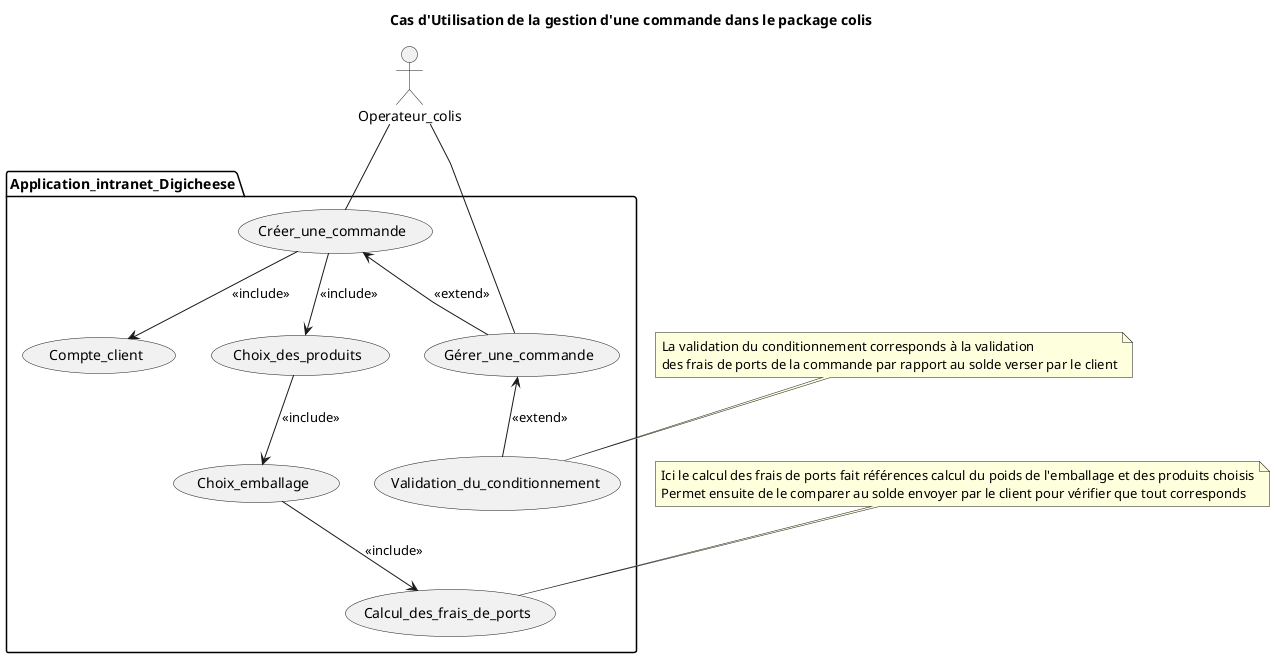 @startuml Cas_utilisation_colis
'left to right direction
skinparam linetype polyline

actor Operateur_colis

package Application_intranet_Digicheese {
    usecase Compte_client

    usecase Créer_une_commande
    usecase Gérer_une_commande

    usecase Choix_des_produits
    usecase Choix_emballage

    usecase Calcul_des_frais_de_ports
    usecase Validation_du_conditionnement
}

Operateur_colis -- Créer_une_commande
Operateur_colis -- Gérer_une_commande


Créer_une_commande --> Compte_client : <<include>>
Créer_une_commande --> Choix_des_produits : <<include>>
Choix_des_produits --> Choix_emballage : <<include>>
Choix_emballage --> Calcul_des_frais_de_ports : <<include>>

Créer_une_commande <-- Gérer_une_commande : <<extend>>

Gérer_une_commande <-- Validation_du_conditionnement : <<extend>>

note "Ici le calcul des frais de ports fait références calcul du poids de l'emballage et des produits choisis\nPermet ensuite de le comparer au solde envoyer par le client pour vérifier que tout corresponds" as N1
note "La validation du conditionnement corresponds à la validation\ndes frais de ports de la commande par rapport au solde verser par le client" as N2

N1 .. Calcul_des_frais_de_ports
N2 .. Validation_du_conditionnement

title Cas d'Utilisation de la gestion d'une commande dans le package colis
@enduml